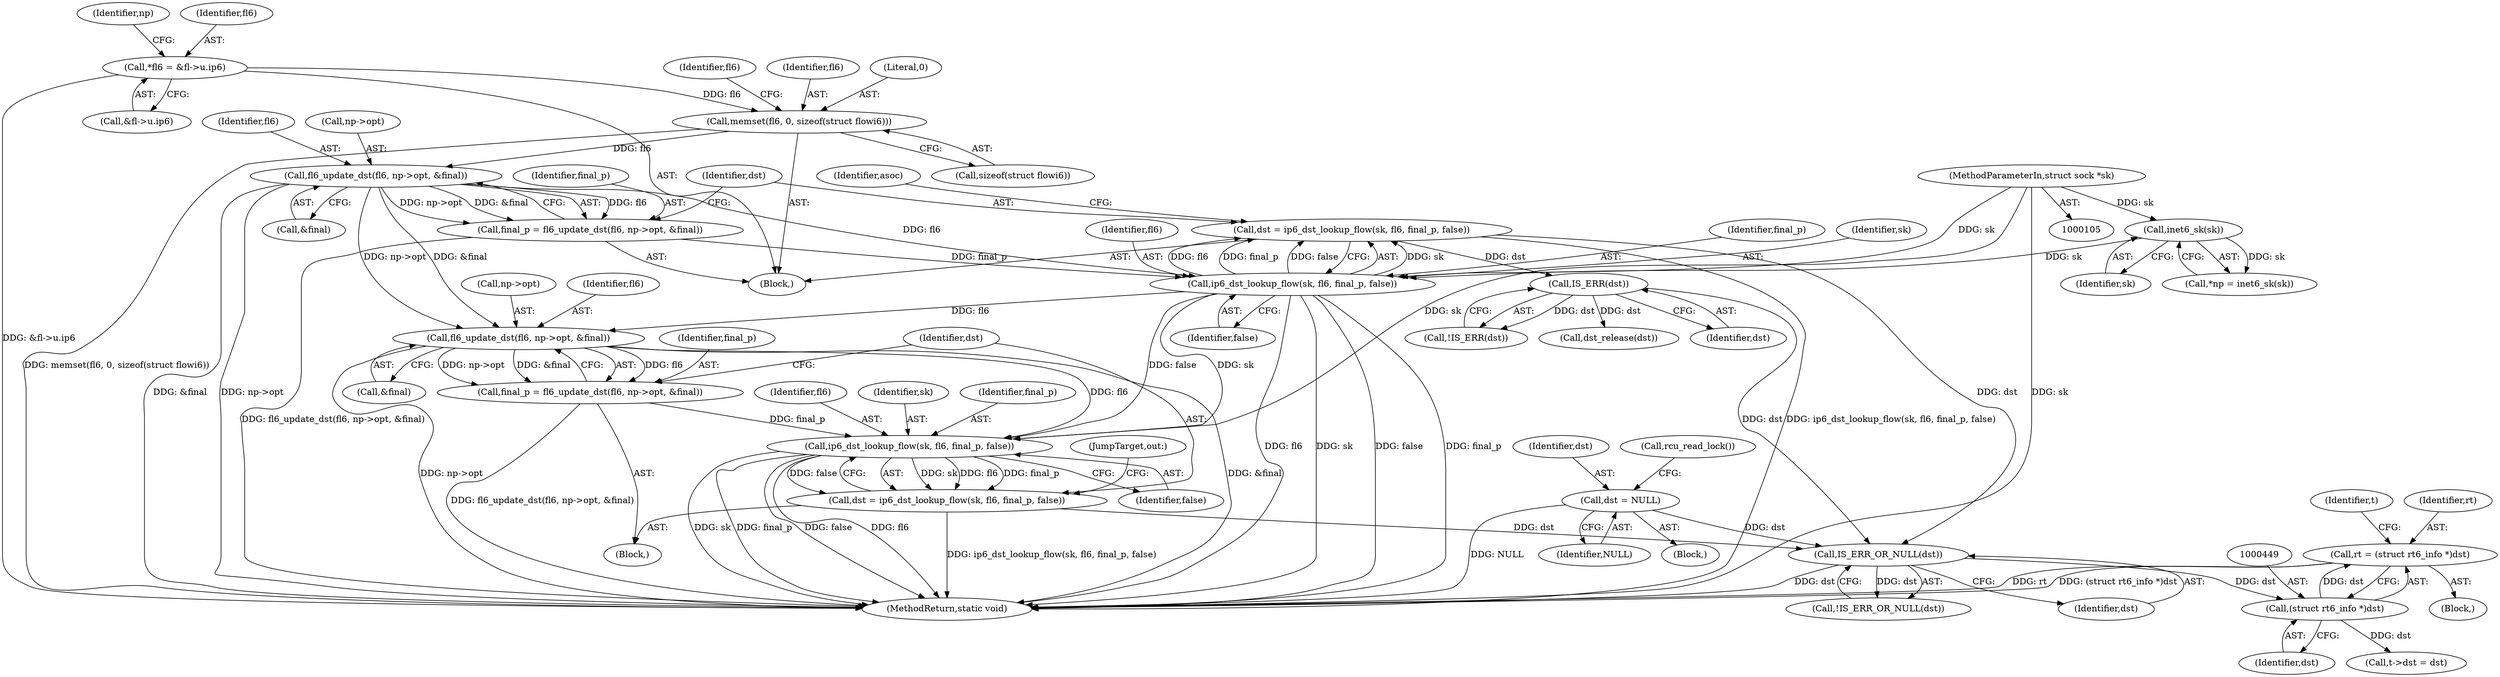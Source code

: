 digraph "0_linux_95ee62083cb6453e056562d91f597552021e6ae7@pointer" {
"1000446" [label="(Call,rt = (struct rt6_info *)dst)"];
"1000448" [label="(Call,(struct rt6_info *)dst)"];
"1000442" [label="(Call,IS_ERR_OR_NULL(dst))"];
"1000288" [label="(Call,IS_ERR(dst))"];
"1000261" [label="(Call,dst = ip6_dst_lookup_flow(sk, fl6, final_p, false))"];
"1000263" [label="(Call,ip6_dst_lookup_flow(sk, fl6, final_p, false))"];
"1000134" [label="(Call,inet6_sk(sk))"];
"1000109" [label="(MethodParameterIn,struct sock *sk)"];
"1000254" [label="(Call,fl6_update_dst(fl6, np->opt, &final))"];
"1000157" [label="(Call,memset(fl6, 0, sizeof(struct flowi6)))"];
"1000122" [label="(Call,*fl6 = &fl->u.ip6)"];
"1000252" [label="(Call,final_p = fl6_update_dst(fl6, np->opt, &final))"];
"1000432" [label="(Call,dst = ip6_dst_lookup_flow(sk, fl6, final_p, false))"];
"1000434" [label="(Call,ip6_dst_lookup_flow(sk, fl6, final_p, false))"];
"1000425" [label="(Call,fl6_update_dst(fl6, np->opt, &final))"];
"1000423" [label="(Call,final_p = fl6_update_dst(fl6, np->opt, &final))"];
"1000340" [label="(Call,dst = NULL)"];
"1000423" [label="(Call,final_p = fl6_update_dst(fl6, np->opt, &final))"];
"1000160" [label="(Call,sizeof(struct flowi6))"];
"1000135" [label="(Identifier,sk)"];
"1000157" [label="(Call,memset(fl6, 0, sizeof(struct flowi6)))"];
"1000263" [label="(Call,ip6_dst_lookup_flow(sk, fl6, final_p, false))"];
"1000430" [label="(Call,&final)"];
"1000491" [label="(MethodReturn,static void)"];
"1000340" [label="(Call,dst = NULL)"];
"1000288" [label="(Call,IS_ERR(dst))"];
"1000342" [label="(Identifier,NULL)"];
"1000261" [label="(Call,dst = ip6_dst_lookup_flow(sk, fl6, final_p, false))"];
"1000158" [label="(Identifier,fl6)"];
"1000255" [label="(Identifier,fl6)"];
"1000265" [label="(Identifier,fl6)"];
"1000433" [label="(Identifier,dst)"];
"1000424" [label="(Identifier,final_p)"];
"1000132" [label="(Call,*np = inet6_sk(sk))"];
"1000448" [label="(Call,(struct rt6_info *)dst)"];
"1000122" [label="(Call,*fl6 = &fl->u.ip6)"];
"1000425" [label="(Call,fl6_update_dst(fl6, np->opt, &final))"];
"1000271" [label="(Identifier,asoc)"];
"1000266" [label="(Identifier,final_p)"];
"1000447" [label="(Identifier,rt)"];
"1000435" [label="(Identifier,sk)"];
"1000109" [label="(MethodParameterIn,struct sock *sk)"];
"1000256" [label="(Call,np->opt)"];
"1000444" [label="(Block,)"];
"1000450" [label="(Identifier,dst)"];
"1000437" [label="(Identifier,final_p)"];
"1000264" [label="(Identifier,sk)"];
"1000254" [label="(Call,fl6_update_dst(fl6, np->opt, &final))"];
"1000338" [label="(Call,dst_release(dst))"];
"1000439" [label="(JumpTarget,out:)"];
"1000134" [label="(Call,inet6_sk(sk))"];
"1000262" [label="(Identifier,dst)"];
"1000443" [label="(Identifier,dst)"];
"1000159" [label="(Literal,0)"];
"1000290" [label="(Block,)"];
"1000133" [label="(Identifier,np)"];
"1000110" [label="(Block,)"];
"1000426" [label="(Identifier,fl6)"];
"1000427" [label="(Call,np->opt)"];
"1000432" [label="(Call,dst = ip6_dst_lookup_flow(sk, fl6, final_p, false))"];
"1000289" [label="(Identifier,dst)"];
"1000164" [label="(Identifier,fl6)"];
"1000404" [label="(Block,)"];
"1000341" [label="(Identifier,dst)"];
"1000343" [label="(Call,rcu_read_lock())"];
"1000442" [label="(Call,IS_ERR_OR_NULL(dst))"];
"1000287" [label="(Call,!IS_ERR(dst))"];
"1000453" [label="(Identifier,t)"];
"1000259" [label="(Call,&final)"];
"1000438" [label="(Identifier,false)"];
"1000252" [label="(Call,final_p = fl6_update_dst(fl6, np->opt, &final))"];
"1000253" [label="(Identifier,final_p)"];
"1000436" [label="(Identifier,fl6)"];
"1000446" [label="(Call,rt = (struct rt6_info *)dst)"];
"1000434" [label="(Call,ip6_dst_lookup_flow(sk, fl6, final_p, false))"];
"1000267" [label="(Identifier,false)"];
"1000441" [label="(Call,!IS_ERR_OR_NULL(dst))"];
"1000123" [label="(Identifier,fl6)"];
"1000124" [label="(Call,&fl->u.ip6)"];
"1000451" [label="(Call,t->dst = dst)"];
"1000446" -> "1000444"  [label="AST: "];
"1000446" -> "1000448"  [label="CFG: "];
"1000447" -> "1000446"  [label="AST: "];
"1000448" -> "1000446"  [label="AST: "];
"1000453" -> "1000446"  [label="CFG: "];
"1000446" -> "1000491"  [label="DDG: rt"];
"1000446" -> "1000491"  [label="DDG: (struct rt6_info *)dst"];
"1000448" -> "1000446"  [label="DDG: dst"];
"1000448" -> "1000450"  [label="CFG: "];
"1000449" -> "1000448"  [label="AST: "];
"1000450" -> "1000448"  [label="AST: "];
"1000442" -> "1000448"  [label="DDG: dst"];
"1000448" -> "1000451"  [label="DDG: dst"];
"1000442" -> "1000441"  [label="AST: "];
"1000442" -> "1000443"  [label="CFG: "];
"1000443" -> "1000442"  [label="AST: "];
"1000441" -> "1000442"  [label="CFG: "];
"1000442" -> "1000491"  [label="DDG: dst"];
"1000442" -> "1000441"  [label="DDG: dst"];
"1000288" -> "1000442"  [label="DDG: dst"];
"1000432" -> "1000442"  [label="DDG: dst"];
"1000261" -> "1000442"  [label="DDG: dst"];
"1000340" -> "1000442"  [label="DDG: dst"];
"1000288" -> "1000287"  [label="AST: "];
"1000288" -> "1000289"  [label="CFG: "];
"1000289" -> "1000288"  [label="AST: "];
"1000287" -> "1000288"  [label="CFG: "];
"1000288" -> "1000287"  [label="DDG: dst"];
"1000261" -> "1000288"  [label="DDG: dst"];
"1000288" -> "1000338"  [label="DDG: dst"];
"1000261" -> "1000110"  [label="AST: "];
"1000261" -> "1000263"  [label="CFG: "];
"1000262" -> "1000261"  [label="AST: "];
"1000263" -> "1000261"  [label="AST: "];
"1000271" -> "1000261"  [label="CFG: "];
"1000261" -> "1000491"  [label="DDG: ip6_dst_lookup_flow(sk, fl6, final_p, false)"];
"1000263" -> "1000261"  [label="DDG: sk"];
"1000263" -> "1000261"  [label="DDG: fl6"];
"1000263" -> "1000261"  [label="DDG: final_p"];
"1000263" -> "1000261"  [label="DDG: false"];
"1000263" -> "1000267"  [label="CFG: "];
"1000264" -> "1000263"  [label="AST: "];
"1000265" -> "1000263"  [label="AST: "];
"1000266" -> "1000263"  [label="AST: "];
"1000267" -> "1000263"  [label="AST: "];
"1000263" -> "1000491"  [label="DDG: fl6"];
"1000263" -> "1000491"  [label="DDG: false"];
"1000263" -> "1000491"  [label="DDG: sk"];
"1000263" -> "1000491"  [label="DDG: final_p"];
"1000134" -> "1000263"  [label="DDG: sk"];
"1000109" -> "1000263"  [label="DDG: sk"];
"1000254" -> "1000263"  [label="DDG: fl6"];
"1000252" -> "1000263"  [label="DDG: final_p"];
"1000263" -> "1000425"  [label="DDG: fl6"];
"1000263" -> "1000434"  [label="DDG: sk"];
"1000263" -> "1000434"  [label="DDG: false"];
"1000134" -> "1000132"  [label="AST: "];
"1000134" -> "1000135"  [label="CFG: "];
"1000135" -> "1000134"  [label="AST: "];
"1000132" -> "1000134"  [label="CFG: "];
"1000134" -> "1000132"  [label="DDG: sk"];
"1000109" -> "1000134"  [label="DDG: sk"];
"1000109" -> "1000105"  [label="AST: "];
"1000109" -> "1000491"  [label="DDG: sk"];
"1000109" -> "1000434"  [label="DDG: sk"];
"1000254" -> "1000252"  [label="AST: "];
"1000254" -> "1000259"  [label="CFG: "];
"1000255" -> "1000254"  [label="AST: "];
"1000256" -> "1000254"  [label="AST: "];
"1000259" -> "1000254"  [label="AST: "];
"1000252" -> "1000254"  [label="CFG: "];
"1000254" -> "1000491"  [label="DDG: &final"];
"1000254" -> "1000491"  [label="DDG: np->opt"];
"1000254" -> "1000252"  [label="DDG: fl6"];
"1000254" -> "1000252"  [label="DDG: np->opt"];
"1000254" -> "1000252"  [label="DDG: &final"];
"1000157" -> "1000254"  [label="DDG: fl6"];
"1000254" -> "1000425"  [label="DDG: np->opt"];
"1000254" -> "1000425"  [label="DDG: &final"];
"1000157" -> "1000110"  [label="AST: "];
"1000157" -> "1000160"  [label="CFG: "];
"1000158" -> "1000157"  [label="AST: "];
"1000159" -> "1000157"  [label="AST: "];
"1000160" -> "1000157"  [label="AST: "];
"1000164" -> "1000157"  [label="CFG: "];
"1000157" -> "1000491"  [label="DDG: memset(fl6, 0, sizeof(struct flowi6))"];
"1000122" -> "1000157"  [label="DDG: fl6"];
"1000122" -> "1000110"  [label="AST: "];
"1000122" -> "1000124"  [label="CFG: "];
"1000123" -> "1000122"  [label="AST: "];
"1000124" -> "1000122"  [label="AST: "];
"1000133" -> "1000122"  [label="CFG: "];
"1000122" -> "1000491"  [label="DDG: &fl->u.ip6"];
"1000252" -> "1000110"  [label="AST: "];
"1000253" -> "1000252"  [label="AST: "];
"1000262" -> "1000252"  [label="CFG: "];
"1000252" -> "1000491"  [label="DDG: fl6_update_dst(fl6, np->opt, &final)"];
"1000432" -> "1000404"  [label="AST: "];
"1000432" -> "1000434"  [label="CFG: "];
"1000433" -> "1000432"  [label="AST: "];
"1000434" -> "1000432"  [label="AST: "];
"1000439" -> "1000432"  [label="CFG: "];
"1000432" -> "1000491"  [label="DDG: ip6_dst_lookup_flow(sk, fl6, final_p, false)"];
"1000434" -> "1000432"  [label="DDG: sk"];
"1000434" -> "1000432"  [label="DDG: fl6"];
"1000434" -> "1000432"  [label="DDG: final_p"];
"1000434" -> "1000432"  [label="DDG: false"];
"1000434" -> "1000438"  [label="CFG: "];
"1000435" -> "1000434"  [label="AST: "];
"1000436" -> "1000434"  [label="AST: "];
"1000437" -> "1000434"  [label="AST: "];
"1000438" -> "1000434"  [label="AST: "];
"1000434" -> "1000491"  [label="DDG: fl6"];
"1000434" -> "1000491"  [label="DDG: final_p"];
"1000434" -> "1000491"  [label="DDG: false"];
"1000434" -> "1000491"  [label="DDG: sk"];
"1000425" -> "1000434"  [label="DDG: fl6"];
"1000423" -> "1000434"  [label="DDG: final_p"];
"1000425" -> "1000423"  [label="AST: "];
"1000425" -> "1000430"  [label="CFG: "];
"1000426" -> "1000425"  [label="AST: "];
"1000427" -> "1000425"  [label="AST: "];
"1000430" -> "1000425"  [label="AST: "];
"1000423" -> "1000425"  [label="CFG: "];
"1000425" -> "1000491"  [label="DDG: np->opt"];
"1000425" -> "1000491"  [label="DDG: &final"];
"1000425" -> "1000423"  [label="DDG: fl6"];
"1000425" -> "1000423"  [label="DDG: np->opt"];
"1000425" -> "1000423"  [label="DDG: &final"];
"1000423" -> "1000404"  [label="AST: "];
"1000424" -> "1000423"  [label="AST: "];
"1000433" -> "1000423"  [label="CFG: "];
"1000423" -> "1000491"  [label="DDG: fl6_update_dst(fl6, np->opt, &final)"];
"1000340" -> "1000290"  [label="AST: "];
"1000340" -> "1000342"  [label="CFG: "];
"1000341" -> "1000340"  [label="AST: "];
"1000342" -> "1000340"  [label="AST: "];
"1000343" -> "1000340"  [label="CFG: "];
"1000340" -> "1000491"  [label="DDG: NULL"];
}
